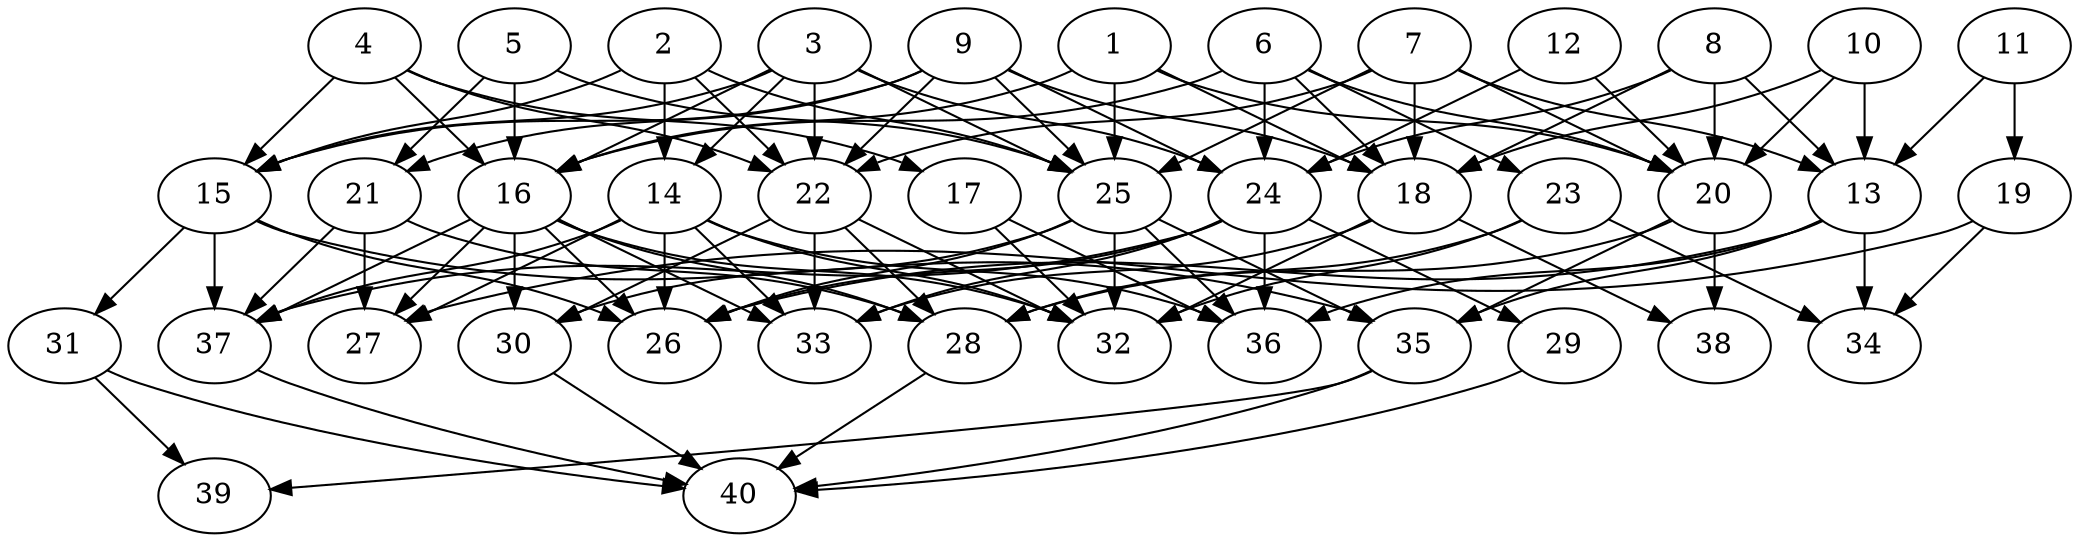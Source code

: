 // DAG automatically generated by daggen at Thu Oct  3 14:06:49 2019
// ./daggen --dot -n 40 --ccr 0.4 --fat 0.7 --regular 0.9 --density 0.5 --mindata 5242880 --maxdata 52428800 
digraph G {
  1 [size="87902720", alpha="0.04", expect_size="35161088"] 
  1 -> 16 [size ="35161088"]
  1 -> 18 [size ="35161088"]
  1 -> 20 [size ="35161088"]
  1 -> 25 [size ="35161088"]
  2 [size="49838080", alpha="0.06", expect_size="19935232"] 
  2 -> 14 [size ="19935232"]
  2 -> 15 [size ="19935232"]
  2 -> 22 [size ="19935232"]
  2 -> 25 [size ="19935232"]
  3 [size="39531520", alpha="0.09", expect_size="15812608"] 
  3 -> 14 [size ="15812608"]
  3 -> 15 [size ="15812608"]
  3 -> 16 [size ="15812608"]
  3 -> 22 [size ="15812608"]
  3 -> 24 [size ="15812608"]
  3 -> 25 [size ="15812608"]
  4 [size="57715200", alpha="0.11", expect_size="23086080"] 
  4 -> 15 [size ="23086080"]
  4 -> 16 [size ="23086080"]
  4 -> 17 [size ="23086080"]
  4 -> 22 [size ="23086080"]
  5 [size="66109440", alpha="0.01", expect_size="26443776"] 
  5 -> 16 [size ="26443776"]
  5 -> 21 [size ="26443776"]
  5 -> 25 [size ="26443776"]
  6 [size="99074560", alpha="0.11", expect_size="39629824"] 
  6 -> 16 [size ="39629824"]
  6 -> 18 [size ="39629824"]
  6 -> 20 [size ="39629824"]
  6 -> 23 [size ="39629824"]
  6 -> 24 [size ="39629824"]
  7 [size="65026560", alpha="0.01", expect_size="26010624"] 
  7 -> 13 [size ="26010624"]
  7 -> 18 [size ="26010624"]
  7 -> 20 [size ="26010624"]
  7 -> 22 [size ="26010624"]
  7 -> 25 [size ="26010624"]
  8 [size="57715200", alpha="0.04", expect_size="23086080"] 
  8 -> 13 [size ="23086080"]
  8 -> 18 [size ="23086080"]
  8 -> 20 [size ="23086080"]
  8 -> 24 [size ="23086080"]
  9 [size="19087360", alpha="0.01", expect_size="7634944"] 
  9 -> 15 [size ="7634944"]
  9 -> 18 [size ="7634944"]
  9 -> 21 [size ="7634944"]
  9 -> 22 [size ="7634944"]
  9 -> 24 [size ="7634944"]
  9 -> 25 [size ="7634944"]
  10 [size="40430080", alpha="0.18", expect_size="16172032"] 
  10 -> 13 [size ="16172032"]
  10 -> 18 [size ="16172032"]
  10 -> 20 [size ="16172032"]
  11 [size="94909440", alpha="0.17", expect_size="37963776"] 
  11 -> 13 [size ="37963776"]
  11 -> 19 [size ="37963776"]
  12 [size="117775360", alpha="0.00", expect_size="47110144"] 
  12 -> 20 [size ="47110144"]
  12 -> 24 [size ="47110144"]
  13 [size="36748800", alpha="0.04", expect_size="14699520"] 
  13 -> 26 [size ="14699520"]
  13 -> 34 [size ="14699520"]
  13 -> 35 [size ="14699520"]
  13 -> 36 [size ="14699520"]
  14 [size="92103680", alpha="0.14", expect_size="36841472"] 
  14 -> 26 [size ="36841472"]
  14 -> 27 [size ="36841472"]
  14 -> 32 [size ="36841472"]
  14 -> 33 [size ="36841472"]
  14 -> 36 [size ="36841472"]
  14 -> 37 [size ="36841472"]
  15 [size="36966400", alpha="0.12", expect_size="14786560"] 
  15 -> 26 [size ="14786560"]
  15 -> 31 [size ="14786560"]
  15 -> 35 [size ="14786560"]
  15 -> 37 [size ="14786560"]
  16 [size="42206720", alpha="0.01", expect_size="16882688"] 
  16 -> 26 [size ="16882688"]
  16 -> 27 [size ="16882688"]
  16 -> 28 [size ="16882688"]
  16 -> 30 [size ="16882688"]
  16 -> 32 [size ="16882688"]
  16 -> 33 [size ="16882688"]
  16 -> 37 [size ="16882688"]
  17 [size="107310080", alpha="0.14", expect_size="42924032"] 
  17 -> 32 [size ="42924032"]
  17 -> 36 [size ="42924032"]
  18 [size="112680960", alpha="0.09", expect_size="45072384"] 
  18 -> 32 [size ="45072384"]
  18 -> 33 [size ="45072384"]
  18 -> 38 [size ="45072384"]
  19 [size="17272320", alpha="0.14", expect_size="6908928"] 
  19 -> 27 [size ="6908928"]
  19 -> 34 [size ="6908928"]
  20 [size="25904640", alpha="0.13", expect_size="10361856"] 
  20 -> 28 [size ="10361856"]
  20 -> 35 [size ="10361856"]
  20 -> 38 [size ="10361856"]
  21 [size="14848000", alpha="0.04", expect_size="5939200"] 
  21 -> 27 [size ="5939200"]
  21 -> 28 [size ="5939200"]
  21 -> 37 [size ="5939200"]
  22 [size="112563200", alpha="0.01", expect_size="45025280"] 
  22 -> 28 [size ="45025280"]
  22 -> 30 [size ="45025280"]
  22 -> 32 [size ="45025280"]
  22 -> 33 [size ="45025280"]
  23 [size="114580480", alpha="0.03", expect_size="45832192"] 
  23 -> 28 [size ="45832192"]
  23 -> 32 [size ="45832192"]
  23 -> 34 [size ="45832192"]
  24 [size="23011840", alpha="0.13", expect_size="9204736"] 
  24 -> 26 [size ="9204736"]
  24 -> 29 [size ="9204736"]
  24 -> 33 [size ="9204736"]
  24 -> 36 [size ="9204736"]
  24 -> 37 [size ="9204736"]
  25 [size="102758400", alpha="0.11", expect_size="41103360"] 
  25 -> 26 [size ="41103360"]
  25 -> 30 [size ="41103360"]
  25 -> 32 [size ="41103360"]
  25 -> 35 [size ="41103360"]
  25 -> 36 [size ="41103360"]
  26 [size="54046720", alpha="0.04", expect_size="21618688"] 
  27 [size="60661760", alpha="0.06", expect_size="24264704"] 
  28 [size="24107520", alpha="0.15", expect_size="9643008"] 
  28 -> 40 [size ="9643008"]
  29 [size="76948480", alpha="0.06", expect_size="30779392"] 
  29 -> 40 [size ="30779392"]
  30 [size="43714560", alpha="0.00", expect_size="17485824"] 
  30 -> 40 [size ="17485824"]
  31 [size="119403520", alpha="0.09", expect_size="47761408"] 
  31 -> 39 [size ="47761408"]
  31 -> 40 [size ="47761408"]
  32 [size="24913920", alpha="0.16", expect_size="9965568"] 
  33 [size="32911360", alpha="0.07", expect_size="13164544"] 
  34 [size="51852800", alpha="0.11", expect_size="20741120"] 
  35 [size="126351360", alpha="0.19", expect_size="50540544"] 
  35 -> 39 [size ="50540544"]
  35 -> 40 [size ="50540544"]
  36 [size="73477120", alpha="0.12", expect_size="29390848"] 
  37 [size="97164800", alpha="0.01", expect_size="38865920"] 
  37 -> 40 [size ="38865920"]
  38 [size="13406720", alpha="0.06", expect_size="5362688"] 
  39 [size="102740480", alpha="0.13", expect_size="41096192"] 
  40 [size="17251840", alpha="0.02", expect_size="6900736"] 
}
